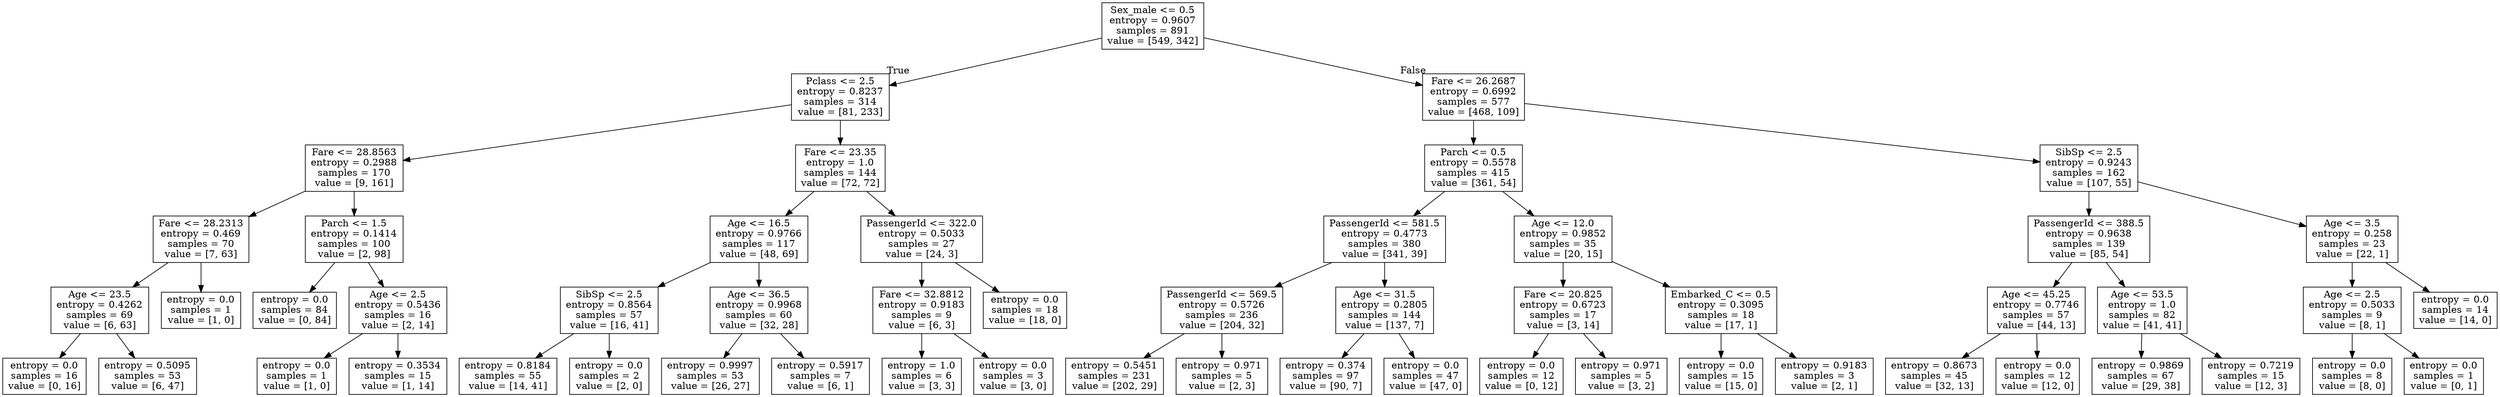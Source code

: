 digraph Tree {
node [shape=box] ;
0 [label="Sex_male <= 0.5\nentropy = 0.9607\nsamples = 891\nvalue = [549, 342]"] ;
1 [label="Pclass <= 2.5\nentropy = 0.8237\nsamples = 314\nvalue = [81, 233]"] ;
0 -> 1 [labeldistance=2.5, labelangle=45, headlabel="True"] ;
2 [label="Fare <= 28.8563\nentropy = 0.2988\nsamples = 170\nvalue = [9, 161]"] ;
1 -> 2 ;
3 [label="Fare <= 28.2313\nentropy = 0.469\nsamples = 70\nvalue = [7, 63]"] ;
2 -> 3 ;
4 [label="Age <= 23.5\nentropy = 0.4262\nsamples = 69\nvalue = [6, 63]"] ;
3 -> 4 ;
5 [label="entropy = 0.0\nsamples = 16\nvalue = [0, 16]"] ;
4 -> 5 ;
6 [label="entropy = 0.5095\nsamples = 53\nvalue = [6, 47]"] ;
4 -> 6 ;
7 [label="entropy = 0.0\nsamples = 1\nvalue = [1, 0]"] ;
3 -> 7 ;
8 [label="Parch <= 1.5\nentropy = 0.1414\nsamples = 100\nvalue = [2, 98]"] ;
2 -> 8 ;
9 [label="entropy = 0.0\nsamples = 84\nvalue = [0, 84]"] ;
8 -> 9 ;
10 [label="Age <= 2.5\nentropy = 0.5436\nsamples = 16\nvalue = [2, 14]"] ;
8 -> 10 ;
11 [label="entropy = 0.0\nsamples = 1\nvalue = [1, 0]"] ;
10 -> 11 ;
12 [label="entropy = 0.3534\nsamples = 15\nvalue = [1, 14]"] ;
10 -> 12 ;
13 [label="Fare <= 23.35\nentropy = 1.0\nsamples = 144\nvalue = [72, 72]"] ;
1 -> 13 ;
14 [label="Age <= 16.5\nentropy = 0.9766\nsamples = 117\nvalue = [48, 69]"] ;
13 -> 14 ;
15 [label="SibSp <= 2.5\nentropy = 0.8564\nsamples = 57\nvalue = [16, 41]"] ;
14 -> 15 ;
16 [label="entropy = 0.8184\nsamples = 55\nvalue = [14, 41]"] ;
15 -> 16 ;
17 [label="entropy = 0.0\nsamples = 2\nvalue = [2, 0]"] ;
15 -> 17 ;
18 [label="Age <= 36.5\nentropy = 0.9968\nsamples = 60\nvalue = [32, 28]"] ;
14 -> 18 ;
19 [label="entropy = 0.9997\nsamples = 53\nvalue = [26, 27]"] ;
18 -> 19 ;
20 [label="entropy = 0.5917\nsamples = 7\nvalue = [6, 1]"] ;
18 -> 20 ;
21 [label="PassengerId <= 322.0\nentropy = 0.5033\nsamples = 27\nvalue = [24, 3]"] ;
13 -> 21 ;
22 [label="Fare <= 32.8812\nentropy = 0.9183\nsamples = 9\nvalue = [6, 3]"] ;
21 -> 22 ;
23 [label="entropy = 1.0\nsamples = 6\nvalue = [3, 3]"] ;
22 -> 23 ;
24 [label="entropy = 0.0\nsamples = 3\nvalue = [3, 0]"] ;
22 -> 24 ;
25 [label="entropy = 0.0\nsamples = 18\nvalue = [18, 0]"] ;
21 -> 25 ;
26 [label="Fare <= 26.2687\nentropy = 0.6992\nsamples = 577\nvalue = [468, 109]"] ;
0 -> 26 [labeldistance=2.5, labelangle=-45, headlabel="False"] ;
27 [label="Parch <= 0.5\nentropy = 0.5578\nsamples = 415\nvalue = [361, 54]"] ;
26 -> 27 ;
28 [label="PassengerId <= 581.5\nentropy = 0.4773\nsamples = 380\nvalue = [341, 39]"] ;
27 -> 28 ;
29 [label="PassengerId <= 569.5\nentropy = 0.5726\nsamples = 236\nvalue = [204, 32]"] ;
28 -> 29 ;
30 [label="entropy = 0.5451\nsamples = 231\nvalue = [202, 29]"] ;
29 -> 30 ;
31 [label="entropy = 0.971\nsamples = 5\nvalue = [2, 3]"] ;
29 -> 31 ;
32 [label="Age <= 31.5\nentropy = 0.2805\nsamples = 144\nvalue = [137, 7]"] ;
28 -> 32 ;
33 [label="entropy = 0.374\nsamples = 97\nvalue = [90, 7]"] ;
32 -> 33 ;
34 [label="entropy = 0.0\nsamples = 47\nvalue = [47, 0]"] ;
32 -> 34 ;
35 [label="Age <= 12.0\nentropy = 0.9852\nsamples = 35\nvalue = [20, 15]"] ;
27 -> 35 ;
36 [label="Fare <= 20.825\nentropy = 0.6723\nsamples = 17\nvalue = [3, 14]"] ;
35 -> 36 ;
37 [label="entropy = 0.0\nsamples = 12\nvalue = [0, 12]"] ;
36 -> 37 ;
38 [label="entropy = 0.971\nsamples = 5\nvalue = [3, 2]"] ;
36 -> 38 ;
39 [label="Embarked_C <= 0.5\nentropy = 0.3095\nsamples = 18\nvalue = [17, 1]"] ;
35 -> 39 ;
40 [label="entropy = 0.0\nsamples = 15\nvalue = [15, 0]"] ;
39 -> 40 ;
41 [label="entropy = 0.9183\nsamples = 3\nvalue = [2, 1]"] ;
39 -> 41 ;
42 [label="SibSp <= 2.5\nentropy = 0.9243\nsamples = 162\nvalue = [107, 55]"] ;
26 -> 42 ;
43 [label="PassengerId <= 388.5\nentropy = 0.9638\nsamples = 139\nvalue = [85, 54]"] ;
42 -> 43 ;
44 [label="Age <= 45.25\nentropy = 0.7746\nsamples = 57\nvalue = [44, 13]"] ;
43 -> 44 ;
45 [label="entropy = 0.8673\nsamples = 45\nvalue = [32, 13]"] ;
44 -> 45 ;
46 [label="entropy = 0.0\nsamples = 12\nvalue = [12, 0]"] ;
44 -> 46 ;
47 [label="Age <= 53.5\nentropy = 1.0\nsamples = 82\nvalue = [41, 41]"] ;
43 -> 47 ;
48 [label="entropy = 0.9869\nsamples = 67\nvalue = [29, 38]"] ;
47 -> 48 ;
49 [label="entropy = 0.7219\nsamples = 15\nvalue = [12, 3]"] ;
47 -> 49 ;
50 [label="Age <= 3.5\nentropy = 0.258\nsamples = 23\nvalue = [22, 1]"] ;
42 -> 50 ;
51 [label="Age <= 2.5\nentropy = 0.5033\nsamples = 9\nvalue = [8, 1]"] ;
50 -> 51 ;
52 [label="entropy = 0.0\nsamples = 8\nvalue = [8, 0]"] ;
51 -> 52 ;
53 [label="entropy = 0.0\nsamples = 1\nvalue = [0, 1]"] ;
51 -> 53 ;
54 [label="entropy = 0.0\nsamples = 14\nvalue = [14, 0]"] ;
50 -> 54 ;
}